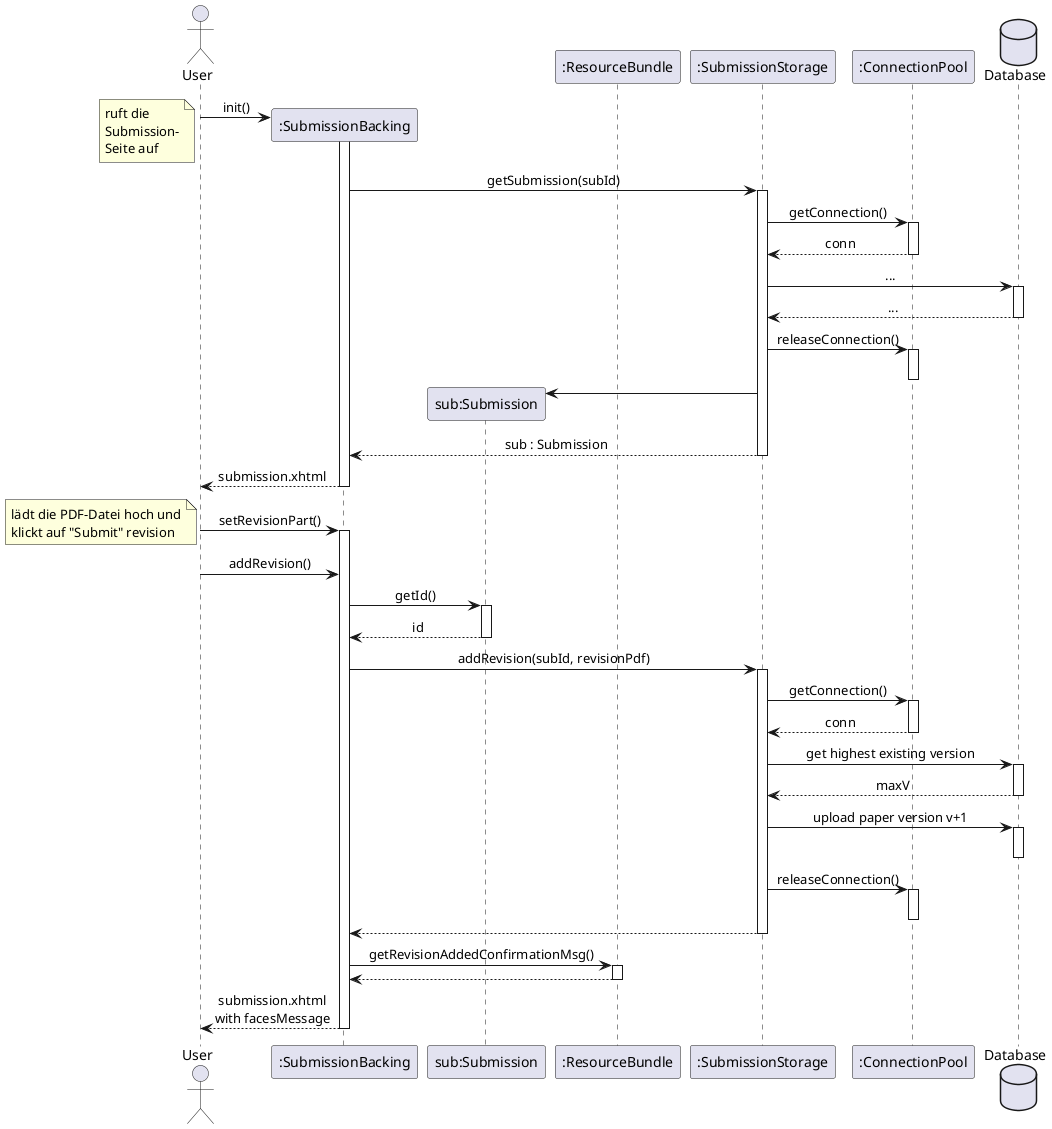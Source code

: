 @startuml
'https://plantuml.com/sequence-diagram

'!theme aws-orange
skinparam sequenceMessageAlign center
'autonumber
'autoactivate on

actor User as user
participant ":SubmissionBacking" as submissionBacking
participant "sub:Submission" as sub
participant ":ResourceBundle" as rscBundle
participant ":SubmissionStorage" as subStorage
participant ":ConnectionPool" as connPool
database "Database" as db

user -> submissionBacking ** : init()
note left
ruft die
Submission-
Seite auf
end note
activate submissionBacking
submissionBacking -> subStorage : getSubmission(subId)
activate subStorage
subStorage -> connPool : getConnection()
activate connPool
return conn
subStorage -> db : ...
activate db
return ...
subStorage -> connPool : releaseConnection()
activate connPool
deactivate connPool
create sub
subStorage -> sub
return sub : Submission
return submission.xhtml

user -> submissionBacking : setRevisionPart()
activate submissionBacking
note left
lädt die PDF-Datei hoch und
klickt auf "Submit" revision
end note
user -> submissionBacking : addRevision()
submissionBacking -> sub : getId()
activate sub
return id

submissionBacking -> subStorage : addRevision(subId, revisionPdf)
activate subStorage
subStorage -> connPool : getConnection()
activate connPool
return conn
subStorage -> db : get highest existing version
activate db
return maxV
subStorage -> db : upload paper version v+1
activate db
deactivate db
subStorage -> connPool : releaseConnection()
activate connPool
deactivate connPool
return

submissionBacking -> rscBundle : getRevisionAddedConfirmationMsg()
activate rscBundle
return

return submission.xhtml\nwith facesMessage




@enduml